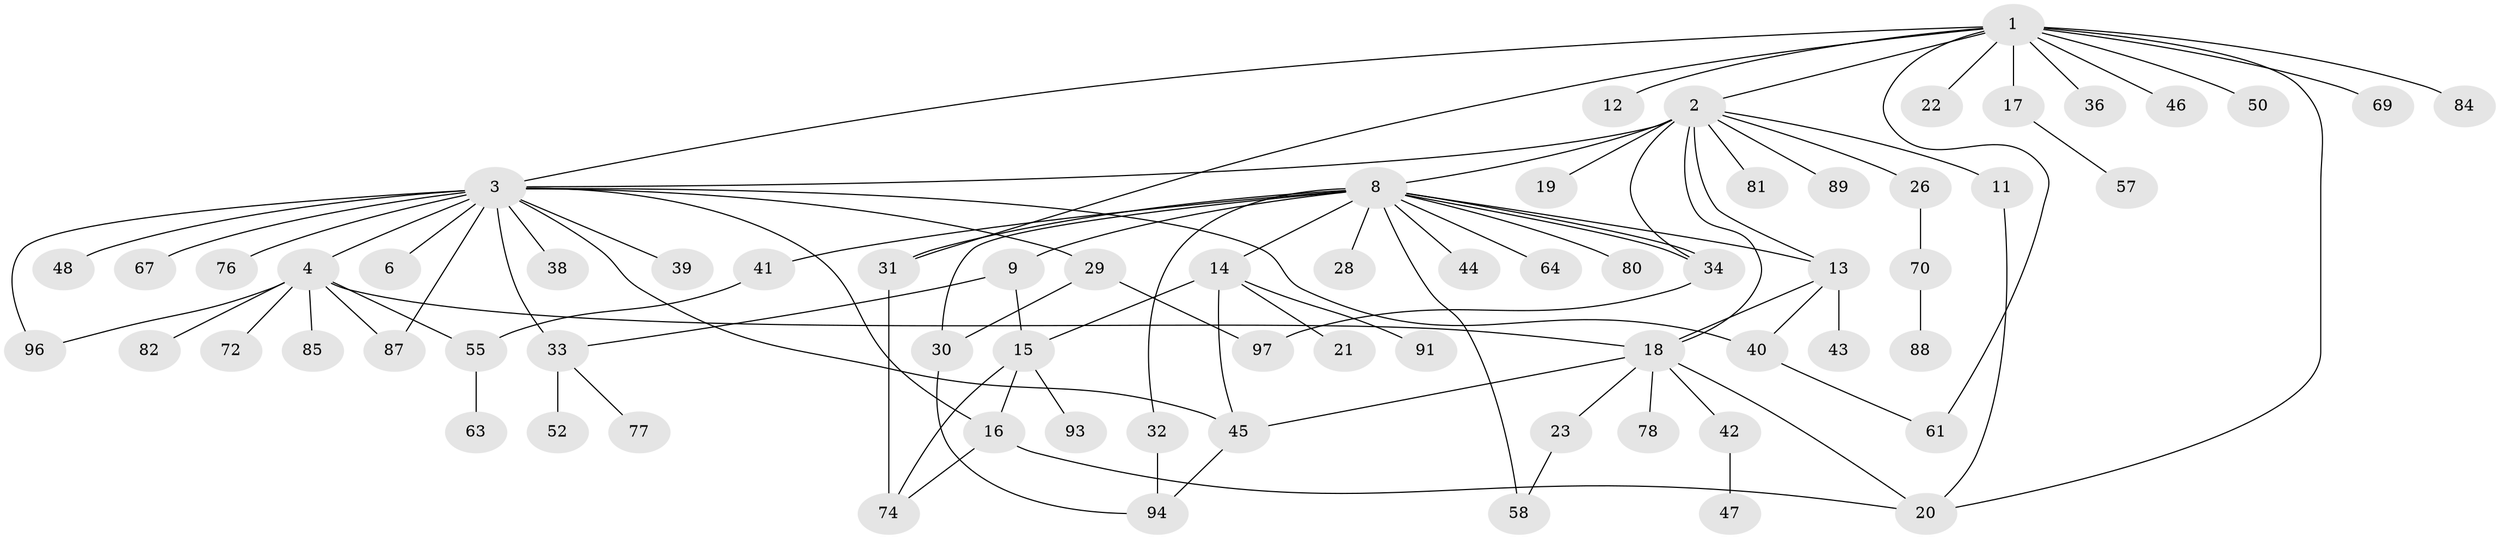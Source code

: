 // Generated by graph-tools (version 1.1) at 2025/23/03/03/25 07:23:51]
// undirected, 69 vertices, 95 edges
graph export_dot {
graph [start="1"]
  node [color=gray90,style=filled];
  1 [super="+51"];
  2 [super="+5"];
  3 [super="+7"];
  4 [super="+10"];
  6;
  8 [super="+35"];
  9 [super="+86"];
  11;
  12;
  13 [super="+37"];
  14 [super="+49"];
  15;
  16 [super="+27"];
  17;
  18 [super="+24"];
  19;
  20 [super="+92"];
  21;
  22 [super="+25"];
  23;
  26 [super="+65"];
  28 [super="+90"];
  29 [super="+95"];
  30 [super="+68"];
  31;
  32;
  33 [super="+60"];
  34 [super="+59"];
  36;
  38;
  39;
  40 [super="+66"];
  41 [super="+53"];
  42;
  43 [super="+54"];
  44 [super="+62"];
  45 [super="+73"];
  46;
  47 [super="+56"];
  48;
  50;
  52;
  55 [super="+83"];
  57;
  58 [super="+75"];
  61;
  63;
  64;
  67;
  69;
  70 [super="+71"];
  72;
  74 [super="+79"];
  76;
  77;
  78;
  80;
  81;
  82;
  84;
  85;
  87;
  88;
  89;
  91;
  93;
  94;
  96;
  97;
  1 -- 2;
  1 -- 3;
  1 -- 12;
  1 -- 17;
  1 -- 20;
  1 -- 22;
  1 -- 31;
  1 -- 36;
  1 -- 46;
  1 -- 50;
  1 -- 61;
  1 -- 69;
  1 -- 84;
  2 -- 3;
  2 -- 8 [weight=2];
  2 -- 11;
  2 -- 18;
  2 -- 26;
  2 -- 34;
  2 -- 81;
  2 -- 89;
  2 -- 19;
  2 -- 13;
  3 -- 4 [weight=2];
  3 -- 6;
  3 -- 29;
  3 -- 33;
  3 -- 39;
  3 -- 40;
  3 -- 67;
  3 -- 87;
  3 -- 96;
  3 -- 16;
  3 -- 48;
  3 -- 38;
  3 -- 76;
  3 -- 45;
  4 -- 18;
  4 -- 82;
  4 -- 85;
  4 -- 96;
  4 -- 55;
  4 -- 87;
  4 -- 72;
  8 -- 9;
  8 -- 14 [weight=2];
  8 -- 28 [weight=2];
  8 -- 30;
  8 -- 31;
  8 -- 32;
  8 -- 34;
  8 -- 34;
  8 -- 64;
  8 -- 80;
  8 -- 41;
  8 -- 44;
  8 -- 13;
  8 -- 58;
  9 -- 15;
  9 -- 33;
  11 -- 20;
  13 -- 18;
  13 -- 40;
  13 -- 43;
  14 -- 15;
  14 -- 21;
  14 -- 45;
  14 -- 91;
  15 -- 16;
  15 -- 74;
  15 -- 93;
  16 -- 20;
  16 -- 74;
  17 -- 57;
  18 -- 23;
  18 -- 42;
  18 -- 45;
  18 -- 78;
  18 -- 20;
  23 -- 58;
  26 -- 70;
  29 -- 30;
  29 -- 97;
  30 -- 94;
  31 -- 74;
  32 -- 94;
  33 -- 52;
  33 -- 77;
  34 -- 97;
  40 -- 61;
  41 -- 55;
  42 -- 47 [weight=2];
  45 -- 94;
  55 -- 63;
  70 -- 88;
}
